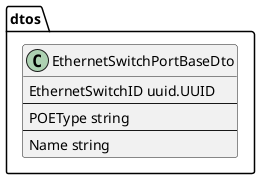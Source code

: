 @startuml EthernetSwitchPortBaseDto

package dtos {
    class EthernetSwitchPortBaseDto {
        EthernetSwitchID uuid.UUID
        --
        POEType string
        --
        Name string
    }
}

@enduml
